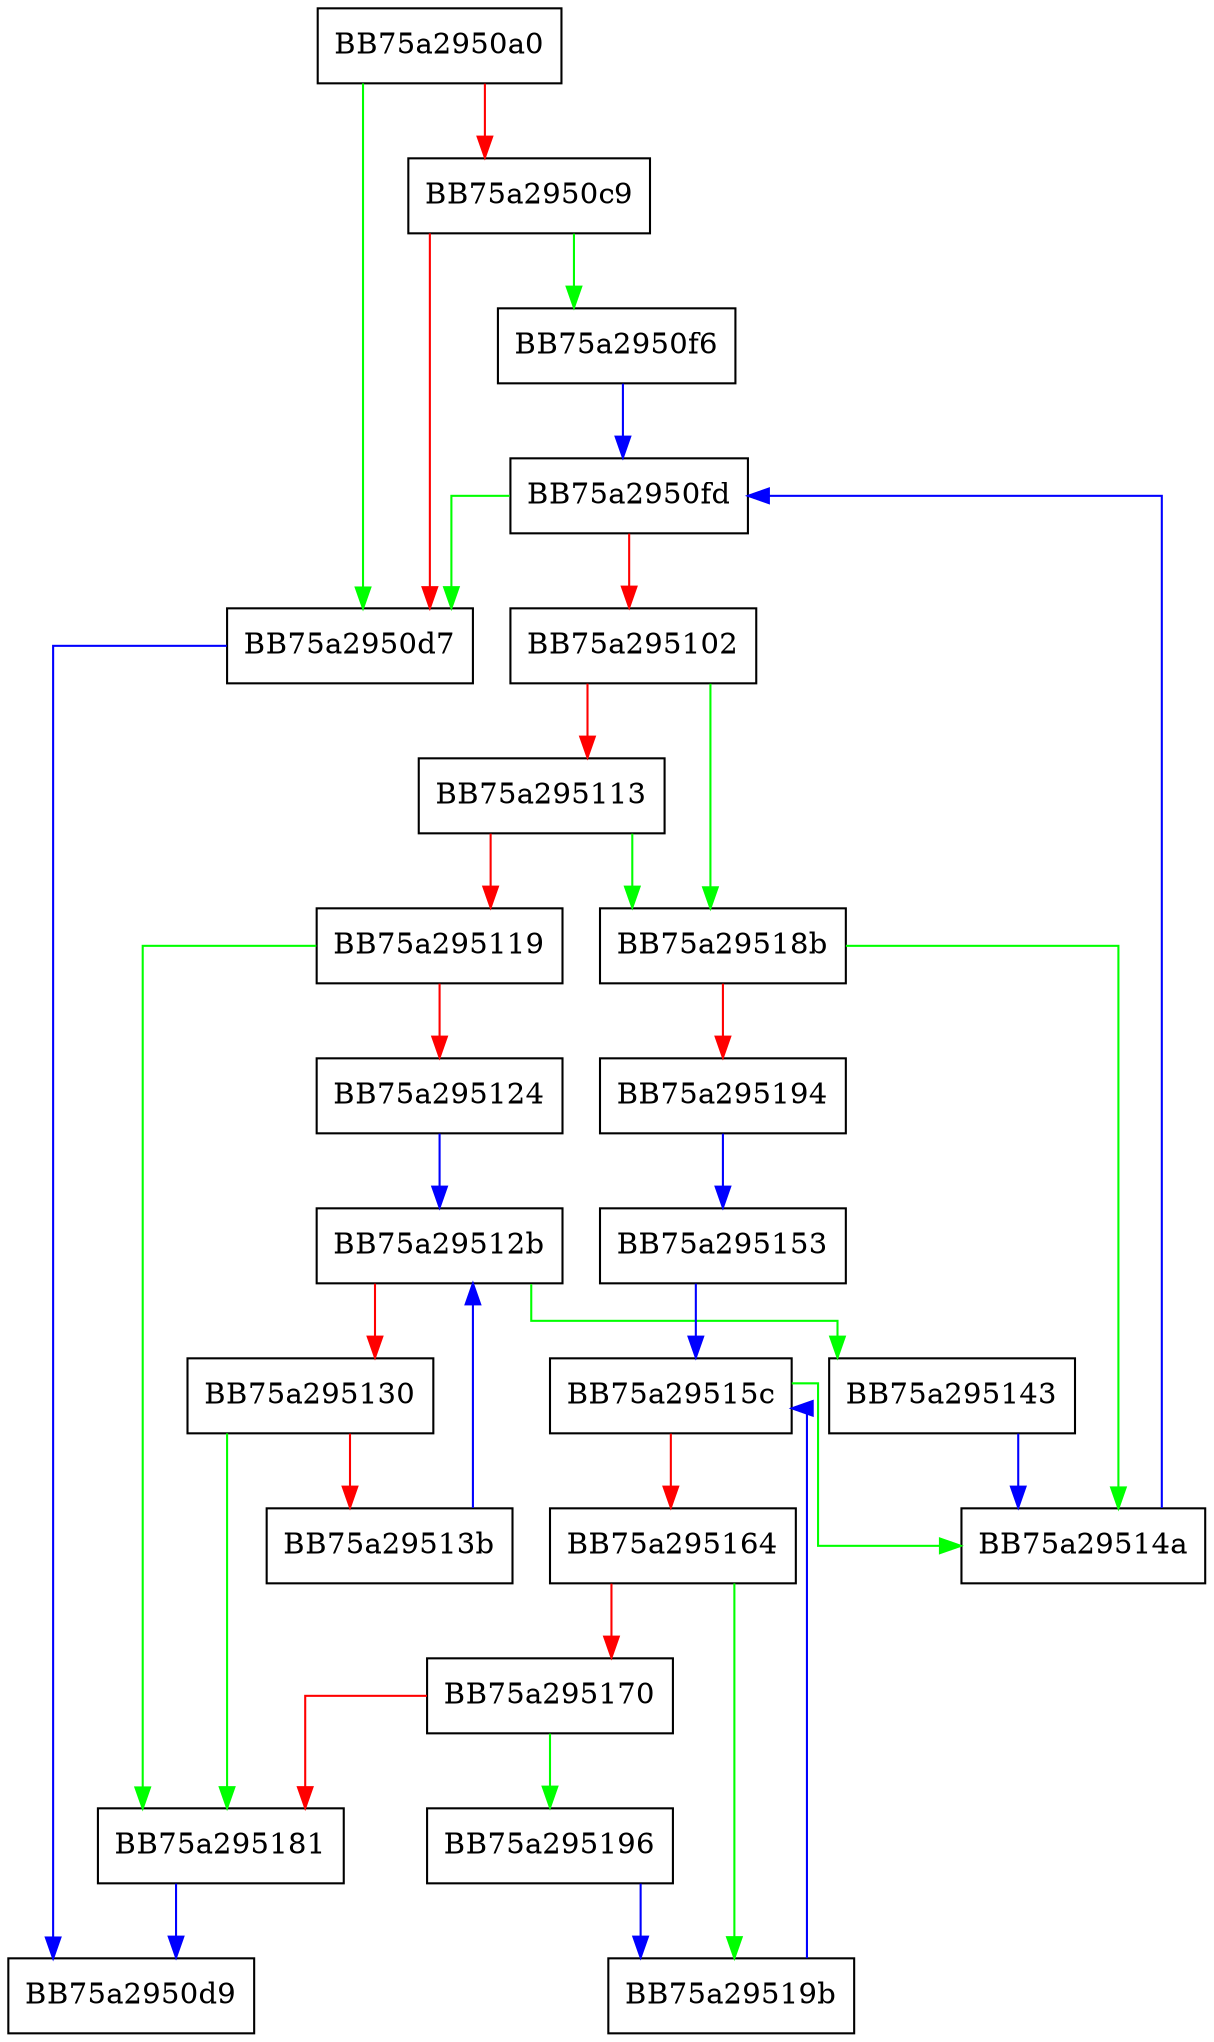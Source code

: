 digraph indexMightHelpWithOrderBy {
  node [shape="box"];
  graph [splines=ortho];
  BB75a2950a0 -> BB75a2950d7 [color="green"];
  BB75a2950a0 -> BB75a2950c9 [color="red"];
  BB75a2950c9 -> BB75a2950f6 [color="green"];
  BB75a2950c9 -> BB75a2950d7 [color="red"];
  BB75a2950d7 -> BB75a2950d9 [color="blue"];
  BB75a2950f6 -> BB75a2950fd [color="blue"];
  BB75a2950fd -> BB75a2950d7 [color="green"];
  BB75a2950fd -> BB75a295102 [color="red"];
  BB75a295102 -> BB75a29518b [color="green"];
  BB75a295102 -> BB75a295113 [color="red"];
  BB75a295113 -> BB75a29518b [color="green"];
  BB75a295113 -> BB75a295119 [color="red"];
  BB75a295119 -> BB75a295181 [color="green"];
  BB75a295119 -> BB75a295124 [color="red"];
  BB75a295124 -> BB75a29512b [color="blue"];
  BB75a29512b -> BB75a295143 [color="green"];
  BB75a29512b -> BB75a295130 [color="red"];
  BB75a295130 -> BB75a295181 [color="green"];
  BB75a295130 -> BB75a29513b [color="red"];
  BB75a29513b -> BB75a29512b [color="blue"];
  BB75a295143 -> BB75a29514a [color="blue"];
  BB75a29514a -> BB75a2950fd [color="blue"];
  BB75a295153 -> BB75a29515c [color="blue"];
  BB75a29515c -> BB75a29514a [color="green"];
  BB75a29515c -> BB75a295164 [color="red"];
  BB75a295164 -> BB75a29519b [color="green"];
  BB75a295164 -> BB75a295170 [color="red"];
  BB75a295170 -> BB75a295196 [color="green"];
  BB75a295170 -> BB75a295181 [color="red"];
  BB75a295181 -> BB75a2950d9 [color="blue"];
  BB75a29518b -> BB75a29514a [color="green"];
  BB75a29518b -> BB75a295194 [color="red"];
  BB75a295194 -> BB75a295153 [color="blue"];
  BB75a295196 -> BB75a29519b [color="blue"];
  BB75a29519b -> BB75a29515c [color="blue"];
}